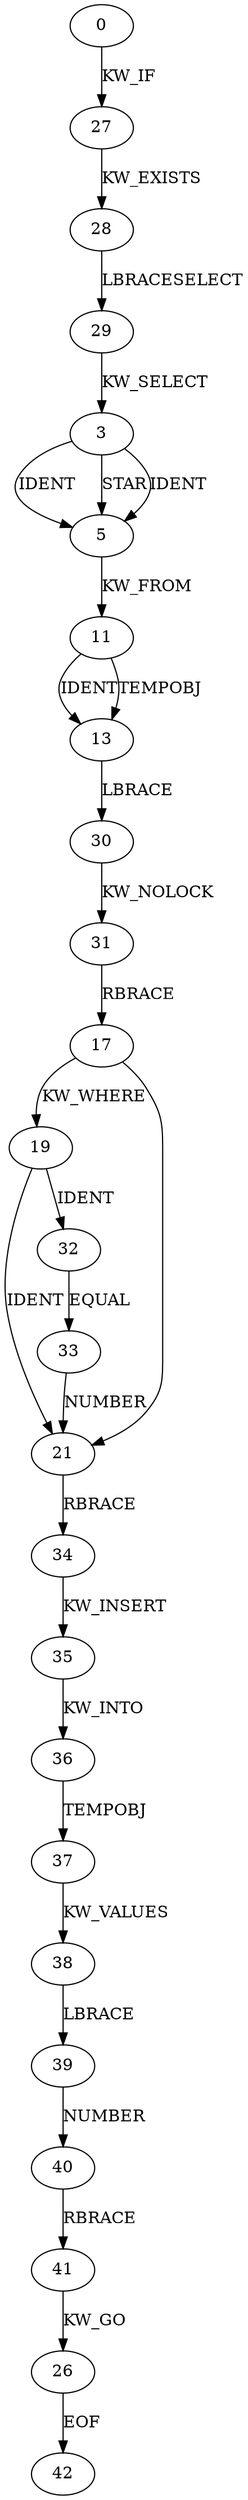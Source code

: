 digraph G {
0;3;5;11;13;17;19;21;26;27;28;29;30;31;32;33;34;35;36;37;38;39;40;41;42;
0->27 [ label = "KW_IF" ];
27->28 [ label = "KW_EXISTS" ];
28->29 [ label = "LBRACESELECT" ];
29->3 [ label = "KW_SELECT" ];
3->5 [ label = "IDENT" ];
3->5 [ label = "STAR" ];
3->5 [ label = "IDENT" ];
5->11 [ label = "KW_FROM" ];
11->13 [ label = "IDENT" ];
11->13 [ label = "TEMPOBJ" ];
13->30 [ label = "LBRACE" ];
30->31 [ label = "KW_NOLOCK" ];
31->17 [ label = "RBRACE" ];
17->19 [ label = "KW_WHERE" ];
17->21 [ label = "" ];
19->21 [ label = "IDENT" ];
19->32 [ label = "IDENT" ];
21->34 [ label = "RBRACE" ];
32->33 [ label = "EQUAL" ];
33->21 [ label = "NUMBER" ];
34->35 [ label = "KW_INSERT" ];
35->36 [ label = "KW_INTO" ];
36->37 [ label = "TEMPOBJ" ];
37->38 [ label = "KW_VALUES" ];
38->39 [ label = "LBRACE" ]   ;
39->40 [ label = "NUMBER" ];
40->41 [ label = "RBRACE" ];
41->26 [ label = "KW_GO" ];
26->42 [ label = "EOF" ];
}
